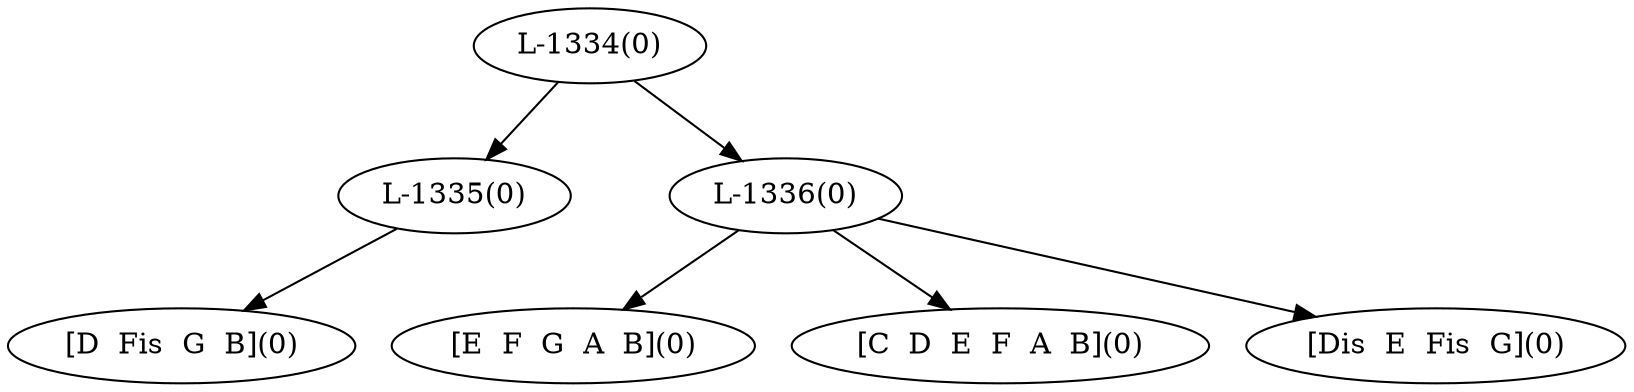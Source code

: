 digraph sample{
"L-1335(0)"->"[D  Fis  G  B](0)"
"L-1336(0)"->"[E  F  G  A  B](0)"
"L-1336(0)"->"[C  D  E  F  A  B](0)"
"L-1336(0)"->"[Dis  E  Fis  G](0)"
"L-1334(0)"->"L-1335(0)"
"L-1334(0)"->"L-1336(0)"
{rank = min; "L-1334(0)"}
{rank = same; "L-1335(0)"; "L-1336(0)";}
{rank = max; "[C  D  E  F  A  B](0)"; "[D  Fis  G  B](0)"; "[Dis  E  Fis  G](0)"; "[E  F  G  A  B](0)";}
}